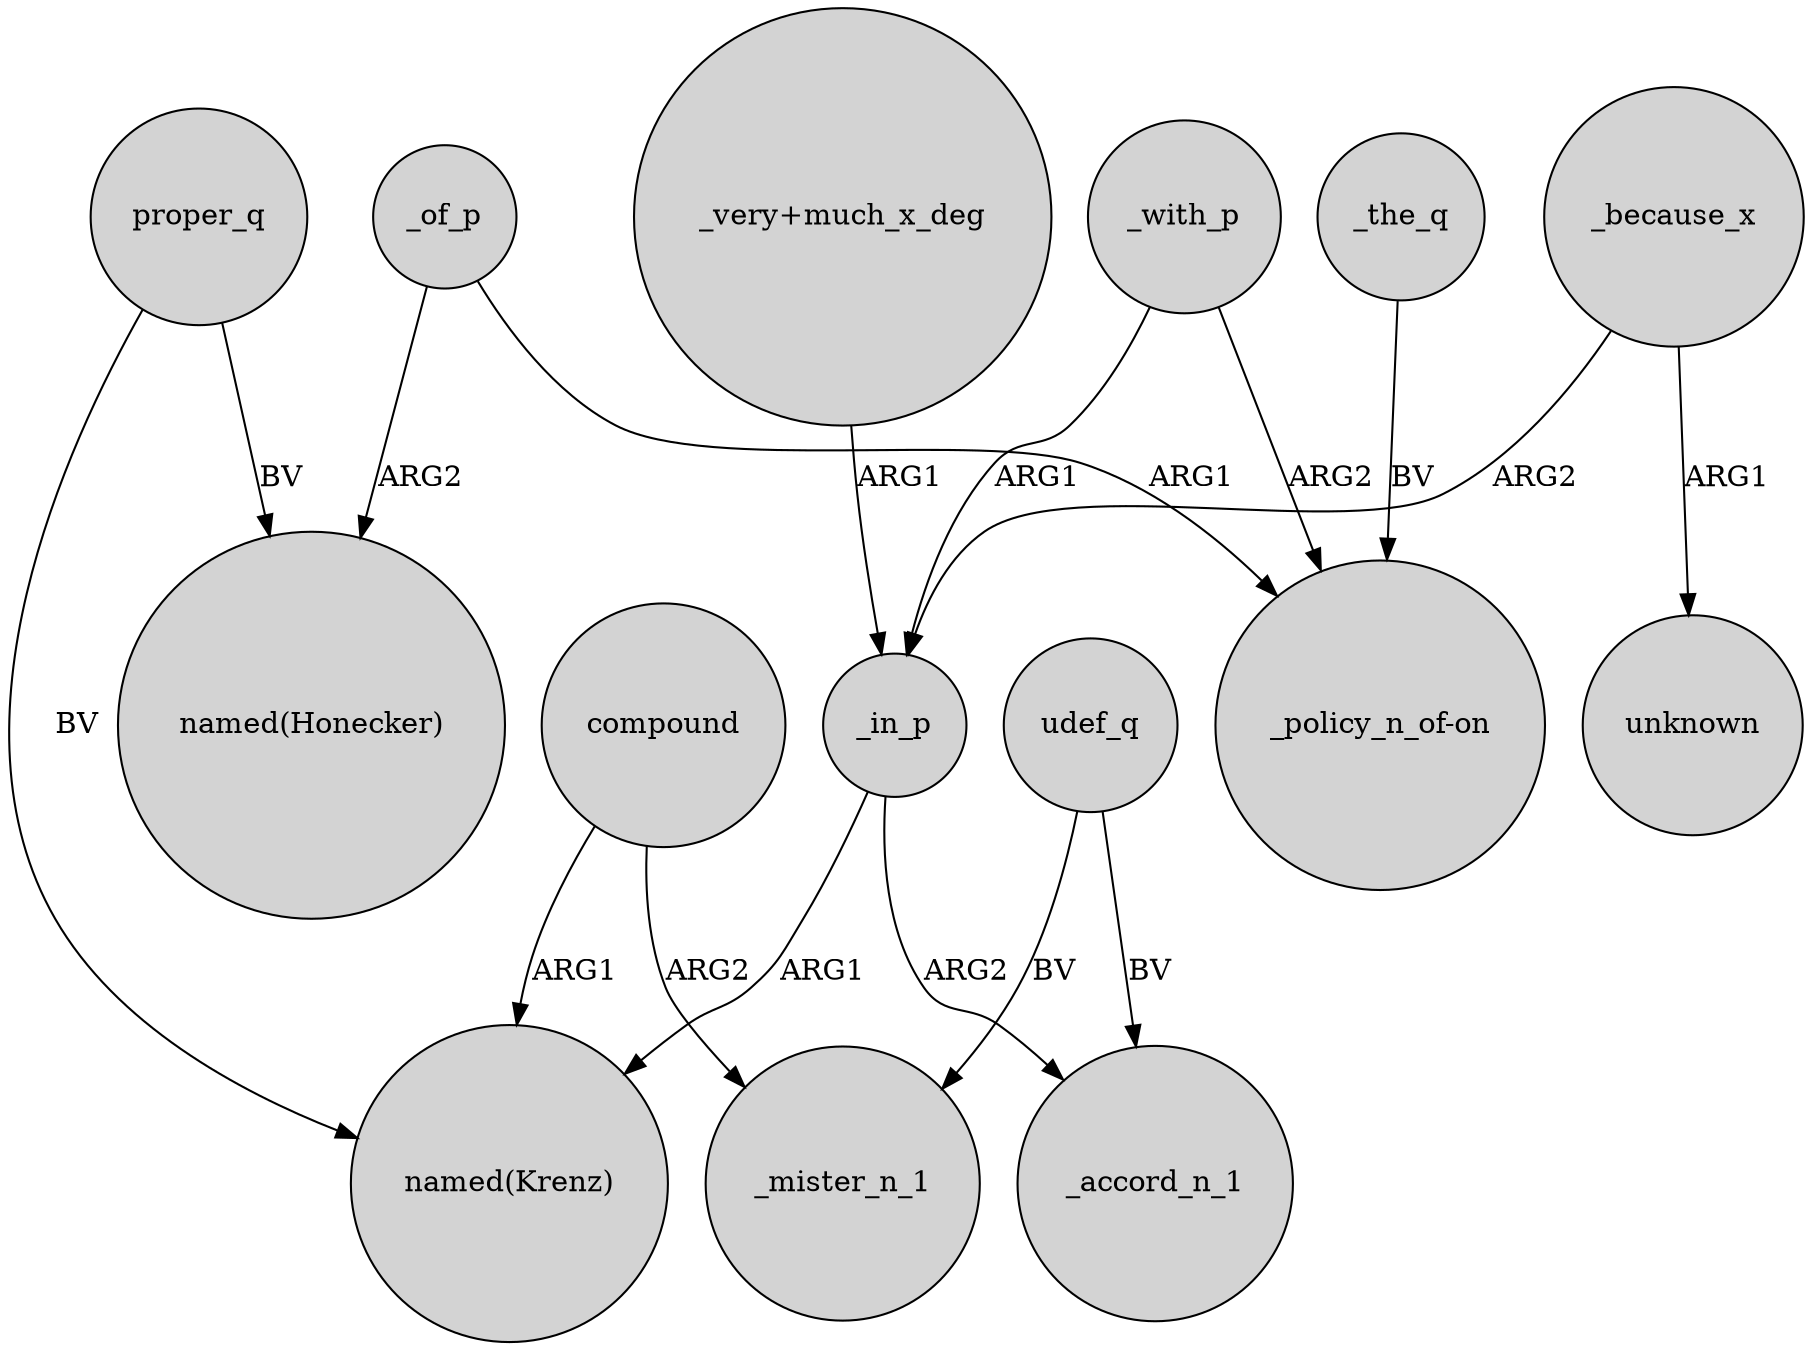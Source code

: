 digraph {
	node [shape=circle style=filled]
	proper_q -> "named(Krenz)" [label=BV]
	udef_q -> _mister_n_1 [label=BV]
	udef_q -> _accord_n_1 [label=BV]
	_of_p -> "_policy_n_of-on" [label=ARG1]
	_in_p -> _accord_n_1 [label=ARG2]
	"_very+much_x_deg" -> _in_p [label=ARG1]
	proper_q -> "named(Honecker)" [label=BV]
	_of_p -> "named(Honecker)" [label=ARG2]
	_with_p -> _in_p [label=ARG1]
	_the_q -> "_policy_n_of-on" [label=BV]
	_because_x -> unknown [label=ARG1]
	compound -> _mister_n_1 [label=ARG2]
	_with_p -> "_policy_n_of-on" [label=ARG2]
	_because_x -> _in_p [label=ARG2]
	_in_p -> "named(Krenz)" [label=ARG1]
	compound -> "named(Krenz)" [label=ARG1]
}

